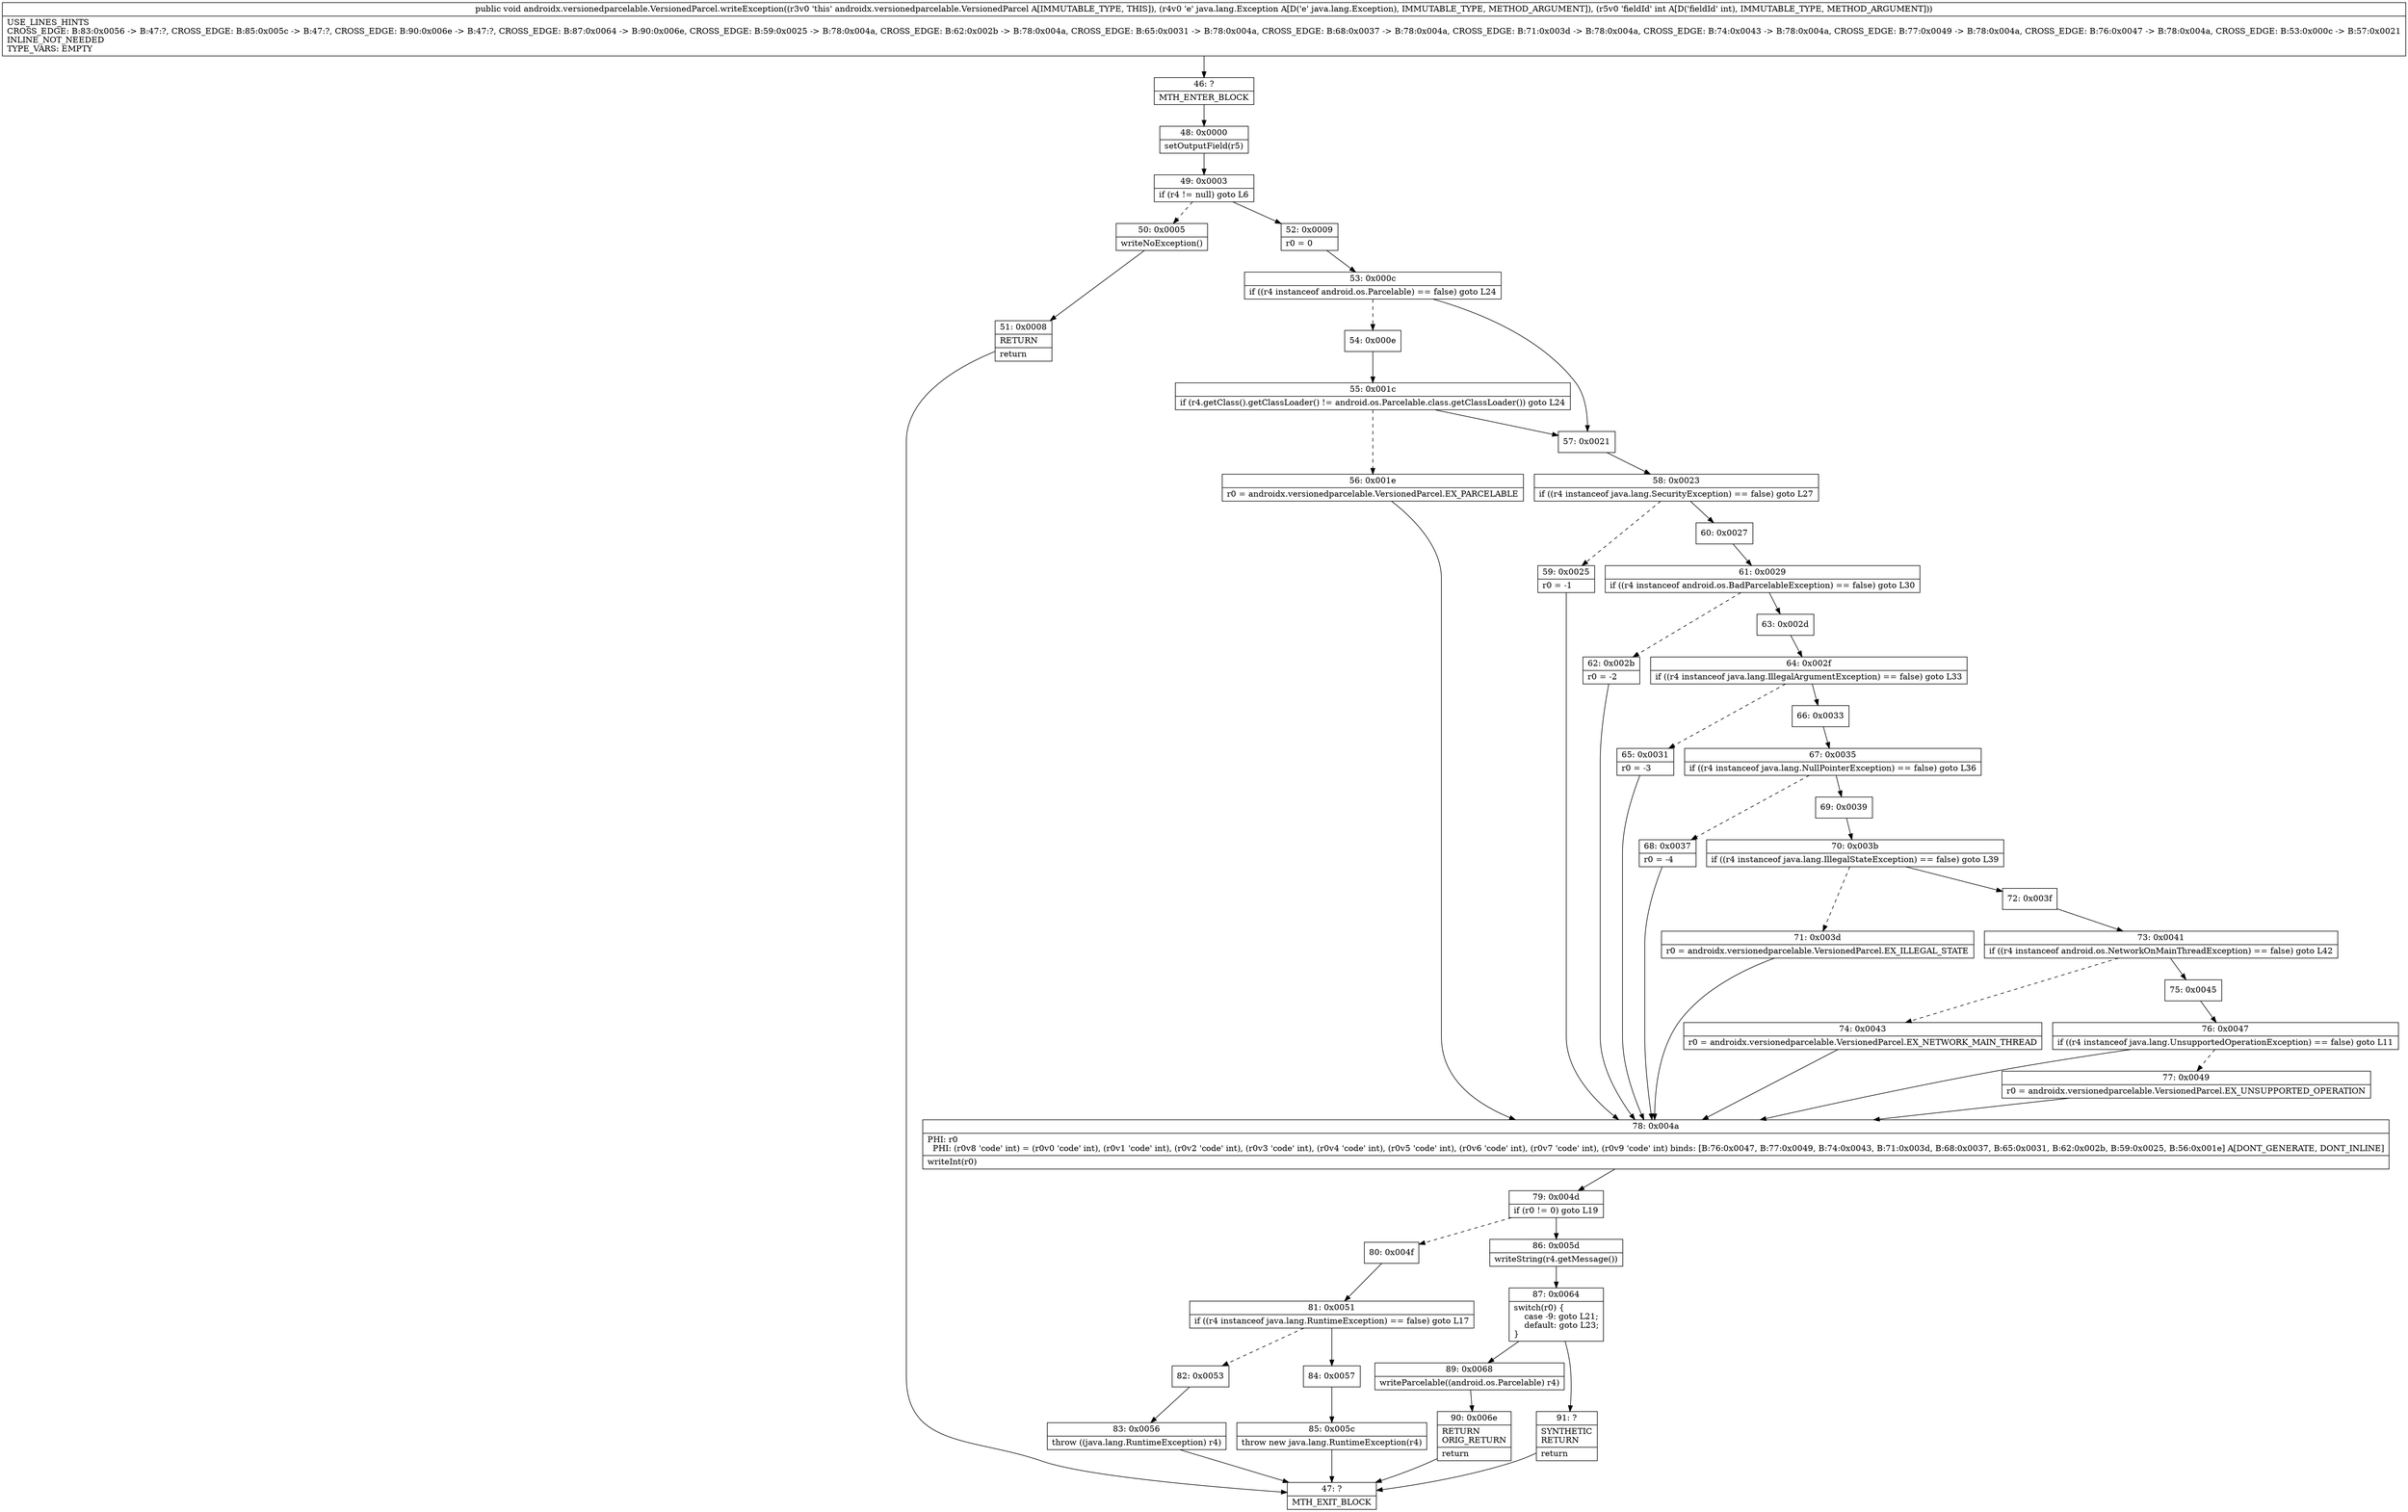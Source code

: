 digraph "CFG forandroidx.versionedparcelable.VersionedParcel.writeException(Ljava\/lang\/Exception;I)V" {
Node_46 [shape=record,label="{46\:\ ?|MTH_ENTER_BLOCK\l}"];
Node_48 [shape=record,label="{48\:\ 0x0000|setOutputField(r5)\l}"];
Node_49 [shape=record,label="{49\:\ 0x0003|if (r4 != null) goto L6\l}"];
Node_50 [shape=record,label="{50\:\ 0x0005|writeNoException()\l}"];
Node_51 [shape=record,label="{51\:\ 0x0008|RETURN\l|return\l}"];
Node_47 [shape=record,label="{47\:\ ?|MTH_EXIT_BLOCK\l}"];
Node_52 [shape=record,label="{52\:\ 0x0009|r0 = 0\l}"];
Node_53 [shape=record,label="{53\:\ 0x000c|if ((r4 instanceof android.os.Parcelable) == false) goto L24\l}"];
Node_54 [shape=record,label="{54\:\ 0x000e}"];
Node_55 [shape=record,label="{55\:\ 0x001c|if (r4.getClass().getClassLoader() != android.os.Parcelable.class.getClassLoader()) goto L24\l}"];
Node_56 [shape=record,label="{56\:\ 0x001e|r0 = androidx.versionedparcelable.VersionedParcel.EX_PARCELABLE\l}"];
Node_78 [shape=record,label="{78\:\ 0x004a|PHI: r0 \l  PHI: (r0v8 'code' int) = (r0v0 'code' int), (r0v1 'code' int), (r0v2 'code' int), (r0v3 'code' int), (r0v4 'code' int), (r0v5 'code' int), (r0v6 'code' int), (r0v7 'code' int), (r0v9 'code' int) binds: [B:76:0x0047, B:77:0x0049, B:74:0x0043, B:71:0x003d, B:68:0x0037, B:65:0x0031, B:62:0x002b, B:59:0x0025, B:56:0x001e] A[DONT_GENERATE, DONT_INLINE]\l|writeInt(r0)\l}"];
Node_79 [shape=record,label="{79\:\ 0x004d|if (r0 != 0) goto L19\l}"];
Node_80 [shape=record,label="{80\:\ 0x004f}"];
Node_81 [shape=record,label="{81\:\ 0x0051|if ((r4 instanceof java.lang.RuntimeException) == false) goto L17\l}"];
Node_82 [shape=record,label="{82\:\ 0x0053}"];
Node_83 [shape=record,label="{83\:\ 0x0056|throw ((java.lang.RuntimeException) r4)\l}"];
Node_84 [shape=record,label="{84\:\ 0x0057}"];
Node_85 [shape=record,label="{85\:\ 0x005c|throw new java.lang.RuntimeException(r4)\l}"];
Node_86 [shape=record,label="{86\:\ 0x005d|writeString(r4.getMessage())\l}"];
Node_87 [shape=record,label="{87\:\ 0x0064|switch(r0) \{\l    case \-9: goto L21;\l    default: goto L23;\l\}\l}"];
Node_89 [shape=record,label="{89\:\ 0x0068|writeParcelable((android.os.Parcelable) r4)\l}"];
Node_90 [shape=record,label="{90\:\ 0x006e|RETURN\lORIG_RETURN\l|return\l}"];
Node_91 [shape=record,label="{91\:\ ?|SYNTHETIC\lRETURN\l|return\l}"];
Node_57 [shape=record,label="{57\:\ 0x0021}"];
Node_58 [shape=record,label="{58\:\ 0x0023|if ((r4 instanceof java.lang.SecurityException) == false) goto L27\l}"];
Node_59 [shape=record,label="{59\:\ 0x0025|r0 = \-1\l}"];
Node_60 [shape=record,label="{60\:\ 0x0027}"];
Node_61 [shape=record,label="{61\:\ 0x0029|if ((r4 instanceof android.os.BadParcelableException) == false) goto L30\l}"];
Node_62 [shape=record,label="{62\:\ 0x002b|r0 = \-2\l}"];
Node_63 [shape=record,label="{63\:\ 0x002d}"];
Node_64 [shape=record,label="{64\:\ 0x002f|if ((r4 instanceof java.lang.IllegalArgumentException) == false) goto L33\l}"];
Node_65 [shape=record,label="{65\:\ 0x0031|r0 = \-3\l}"];
Node_66 [shape=record,label="{66\:\ 0x0033}"];
Node_67 [shape=record,label="{67\:\ 0x0035|if ((r4 instanceof java.lang.NullPointerException) == false) goto L36\l}"];
Node_68 [shape=record,label="{68\:\ 0x0037|r0 = \-4\l}"];
Node_69 [shape=record,label="{69\:\ 0x0039}"];
Node_70 [shape=record,label="{70\:\ 0x003b|if ((r4 instanceof java.lang.IllegalStateException) == false) goto L39\l}"];
Node_71 [shape=record,label="{71\:\ 0x003d|r0 = androidx.versionedparcelable.VersionedParcel.EX_ILLEGAL_STATE\l}"];
Node_72 [shape=record,label="{72\:\ 0x003f}"];
Node_73 [shape=record,label="{73\:\ 0x0041|if ((r4 instanceof android.os.NetworkOnMainThreadException) == false) goto L42\l}"];
Node_74 [shape=record,label="{74\:\ 0x0043|r0 = androidx.versionedparcelable.VersionedParcel.EX_NETWORK_MAIN_THREAD\l}"];
Node_75 [shape=record,label="{75\:\ 0x0045}"];
Node_76 [shape=record,label="{76\:\ 0x0047|if ((r4 instanceof java.lang.UnsupportedOperationException) == false) goto L11\l}"];
Node_77 [shape=record,label="{77\:\ 0x0049|r0 = androidx.versionedparcelable.VersionedParcel.EX_UNSUPPORTED_OPERATION\l}"];
MethodNode[shape=record,label="{public void androidx.versionedparcelable.VersionedParcel.writeException((r3v0 'this' androidx.versionedparcelable.VersionedParcel A[IMMUTABLE_TYPE, THIS]), (r4v0 'e' java.lang.Exception A[D('e' java.lang.Exception), IMMUTABLE_TYPE, METHOD_ARGUMENT]), (r5v0 'fieldId' int A[D('fieldId' int), IMMUTABLE_TYPE, METHOD_ARGUMENT]))  | USE_LINES_HINTS\lCROSS_EDGE: B:83:0x0056 \-\> B:47:?, CROSS_EDGE: B:85:0x005c \-\> B:47:?, CROSS_EDGE: B:90:0x006e \-\> B:47:?, CROSS_EDGE: B:87:0x0064 \-\> B:90:0x006e, CROSS_EDGE: B:59:0x0025 \-\> B:78:0x004a, CROSS_EDGE: B:62:0x002b \-\> B:78:0x004a, CROSS_EDGE: B:65:0x0031 \-\> B:78:0x004a, CROSS_EDGE: B:68:0x0037 \-\> B:78:0x004a, CROSS_EDGE: B:71:0x003d \-\> B:78:0x004a, CROSS_EDGE: B:74:0x0043 \-\> B:78:0x004a, CROSS_EDGE: B:77:0x0049 \-\> B:78:0x004a, CROSS_EDGE: B:76:0x0047 \-\> B:78:0x004a, CROSS_EDGE: B:53:0x000c \-\> B:57:0x0021\lINLINE_NOT_NEEDED\lTYPE_VARS: EMPTY\l}"];
MethodNode -> Node_46;Node_46 -> Node_48;
Node_48 -> Node_49;
Node_49 -> Node_50[style=dashed];
Node_49 -> Node_52;
Node_50 -> Node_51;
Node_51 -> Node_47;
Node_52 -> Node_53;
Node_53 -> Node_54[style=dashed];
Node_53 -> Node_57;
Node_54 -> Node_55;
Node_55 -> Node_56[style=dashed];
Node_55 -> Node_57;
Node_56 -> Node_78;
Node_78 -> Node_79;
Node_79 -> Node_80[style=dashed];
Node_79 -> Node_86;
Node_80 -> Node_81;
Node_81 -> Node_82[style=dashed];
Node_81 -> Node_84;
Node_82 -> Node_83;
Node_83 -> Node_47;
Node_84 -> Node_85;
Node_85 -> Node_47;
Node_86 -> Node_87;
Node_87 -> Node_89;
Node_87 -> Node_91;
Node_89 -> Node_90;
Node_90 -> Node_47;
Node_91 -> Node_47;
Node_57 -> Node_58;
Node_58 -> Node_59[style=dashed];
Node_58 -> Node_60;
Node_59 -> Node_78;
Node_60 -> Node_61;
Node_61 -> Node_62[style=dashed];
Node_61 -> Node_63;
Node_62 -> Node_78;
Node_63 -> Node_64;
Node_64 -> Node_65[style=dashed];
Node_64 -> Node_66;
Node_65 -> Node_78;
Node_66 -> Node_67;
Node_67 -> Node_68[style=dashed];
Node_67 -> Node_69;
Node_68 -> Node_78;
Node_69 -> Node_70;
Node_70 -> Node_71[style=dashed];
Node_70 -> Node_72;
Node_71 -> Node_78;
Node_72 -> Node_73;
Node_73 -> Node_74[style=dashed];
Node_73 -> Node_75;
Node_74 -> Node_78;
Node_75 -> Node_76;
Node_76 -> Node_77[style=dashed];
Node_76 -> Node_78;
Node_77 -> Node_78;
}


